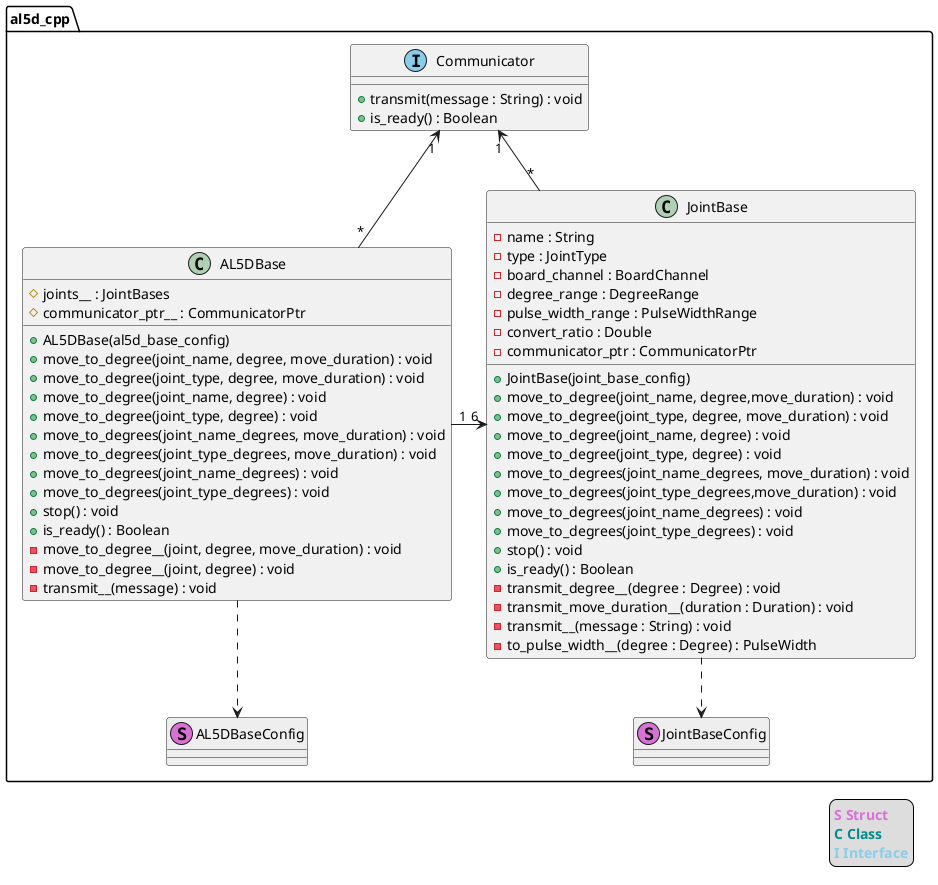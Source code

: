 @startuml

namespace al5d_cpp {

    class Communicator <<(I,SkyBlue)>> {
        + transmit(message : String) : void
        + is_ready() : Boolean
    }

    class AL5DBase {
        + AL5DBase(al5d_base_config)
        + move_to_degree(joint_name, degree, move_duration) : void
        + move_to_degree(joint_type, degree, move_duration) : void
        + move_to_degree(joint_name, degree) : void
        + move_to_degree(joint_type, degree) : void
        + move_to_degrees(joint_name_degrees, move_duration) : void
        + move_to_degrees(joint_type_degrees, move_duration) : void
        + move_to_degrees(joint_name_degrees) : void
        + move_to_degrees(joint_type_degrees) : void
        + stop() : void
        + is_ready() : Boolean
        - move_to_degree__(joint, degree, move_duration) : void
        - move_to_degree__(joint, degree) : void
        - transmit__(message) : void
        # joints__ : JointBases
        # communicator_ptr__ : CommunicatorPtr
    }

    class JointBase {
        + JointBase(joint_base_config)
        + move_to_degree(joint_name, degree,move_duration) : void
        + move_to_degree(joint_type, degree, move_duration) : void
        + move_to_degree(joint_name, degree) : void
        + move_to_degree(joint_type, degree) : void
        + move_to_degrees(joint_name_degrees, move_duration) : void
        + move_to_degrees(joint_type_degrees,move_duration) : void
        + move_to_degrees(joint_name_degrees) : void
        + move_to_degrees(joint_type_degrees) : void
        + stop() : void
        + is_ready() : Boolean
        - transmit_degree__(degree : Degree) : void
        - transmit_move_duration__(duration : Duration) : void
        - transmit__(message : String) : void
        - to_pulse_width__(degree : Degree) : PulseWidth
        - name : String
        - type : JointType
        - board_channel : BoardChannel
        - degree_range : DegreeRange
        - pulse_width_range : PulseWidthRange
        - convert_ratio : Double
        - communicator_ptr : CommunicatorPtr
    }

    class JointBaseConfig <<(S,Orchid)>> #eee
    class AL5DBaseConfig <<(S,Orchid)>> #eee

    Communicator "1" <- "*" JointBase
    Communicator "1" <-- "*" AL5DBase
    AL5DBase "1" -> "6" JointBase
    AL5DBase ..> AL5DBaseConfig
    JointBase ..> JointBaseConfig
}

legend right
  <b><color:Orchid>S Struct</color></b>
  <b><color:DarkCyan>C Class</color></b>
  <b><color:SkyBlue>I Interface</color></b>
endlegend

@enduml
